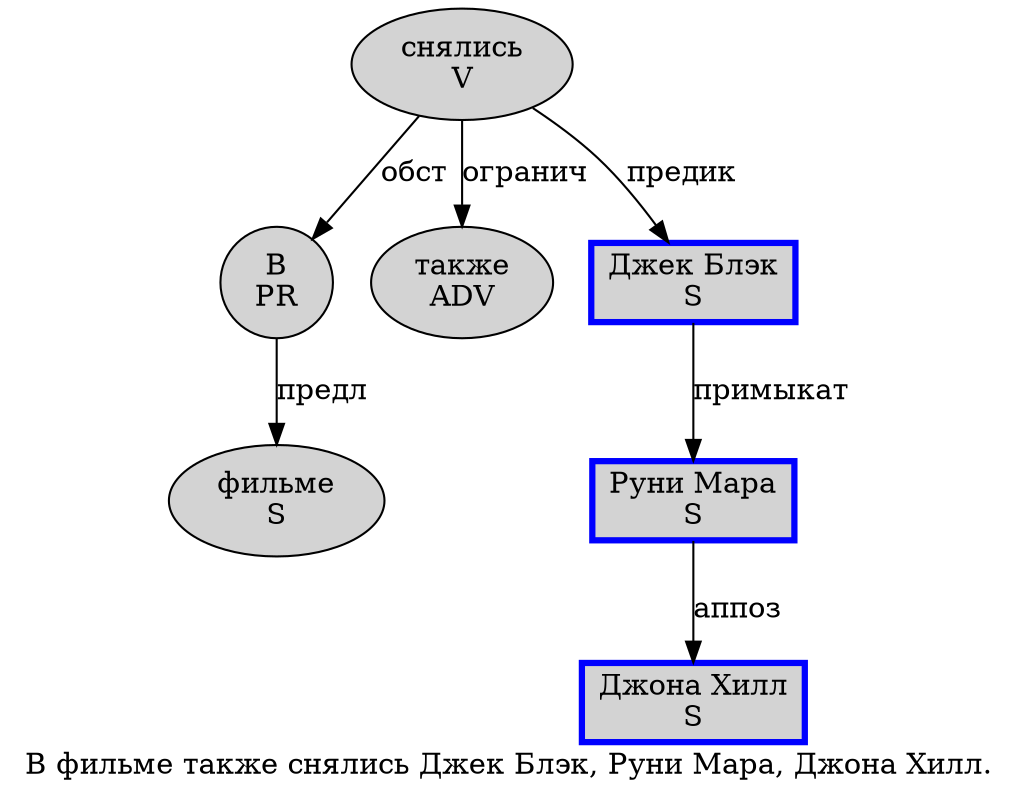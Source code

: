 digraph SENTENCE_742 {
	graph [label="В фильме также снялись Джек Блэк, Руни Мара, Джона Хилл."]
	node [style=filled]
		0 [label="В
PR" color="" fillcolor=lightgray penwidth=1 shape=ellipse]
		1 [label="фильме
S" color="" fillcolor=lightgray penwidth=1 shape=ellipse]
		2 [label="также
ADV" color="" fillcolor=lightgray penwidth=1 shape=ellipse]
		3 [label="снялись
V" color="" fillcolor=lightgray penwidth=1 shape=ellipse]
		4 [label="Джек Блэк
S" color=blue fillcolor=lightgray penwidth=3 shape=box]
		6 [label="Руни Мара
S" color=blue fillcolor=lightgray penwidth=3 shape=box]
		8 [label="Джона Хилл
S" color=blue fillcolor=lightgray penwidth=3 shape=box]
			0 -> 1 [label="предл"]
			6 -> 8 [label="аппоз"]
			3 -> 0 [label="обст"]
			3 -> 2 [label="огранич"]
			3 -> 4 [label="предик"]
			4 -> 6 [label="примыкат"]
}